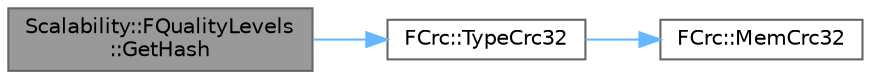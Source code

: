 digraph "Scalability::FQualityLevels::GetHash"
{
 // INTERACTIVE_SVG=YES
 // LATEX_PDF_SIZE
  bgcolor="transparent";
  edge [fontname=Helvetica,fontsize=10,labelfontname=Helvetica,labelfontsize=10];
  node [fontname=Helvetica,fontsize=10,shape=box,height=0.2,width=0.4];
  rankdir="LR";
  Node1 [id="Node000001",label="Scalability::FQualityLevels\l::GetHash",height=0.2,width=0.4,color="gray40", fillcolor="grey60", style="filled", fontcolor="black",tooltip="used for DisplayInternals to quickly identify why a screenshot looks different"];
  Node1 -> Node2 [id="edge1_Node000001_Node000002",color="steelblue1",style="solid",tooltip=" "];
  Node2 [id="Node000002",label="FCrc::TypeCrc32",height=0.2,width=0.4,color="grey40", fillcolor="white", style="filled",URL="$d1/d95/structFCrc.html#aca25aa01adb1df526f85835bb3602acb",tooltip="generates CRC hash of the element"];
  Node2 -> Node3 [id="edge2_Node000002_Node000003",color="steelblue1",style="solid",tooltip=" "];
  Node3 [id="Node000003",label="FCrc::MemCrc32",height=0.2,width=0.4,color="grey40", fillcolor="white", style="filled",URL="$d1/d95/structFCrc.html#a392043ecf1994624f163fa0ae9f0e3e0",tooltip=" "];
}
